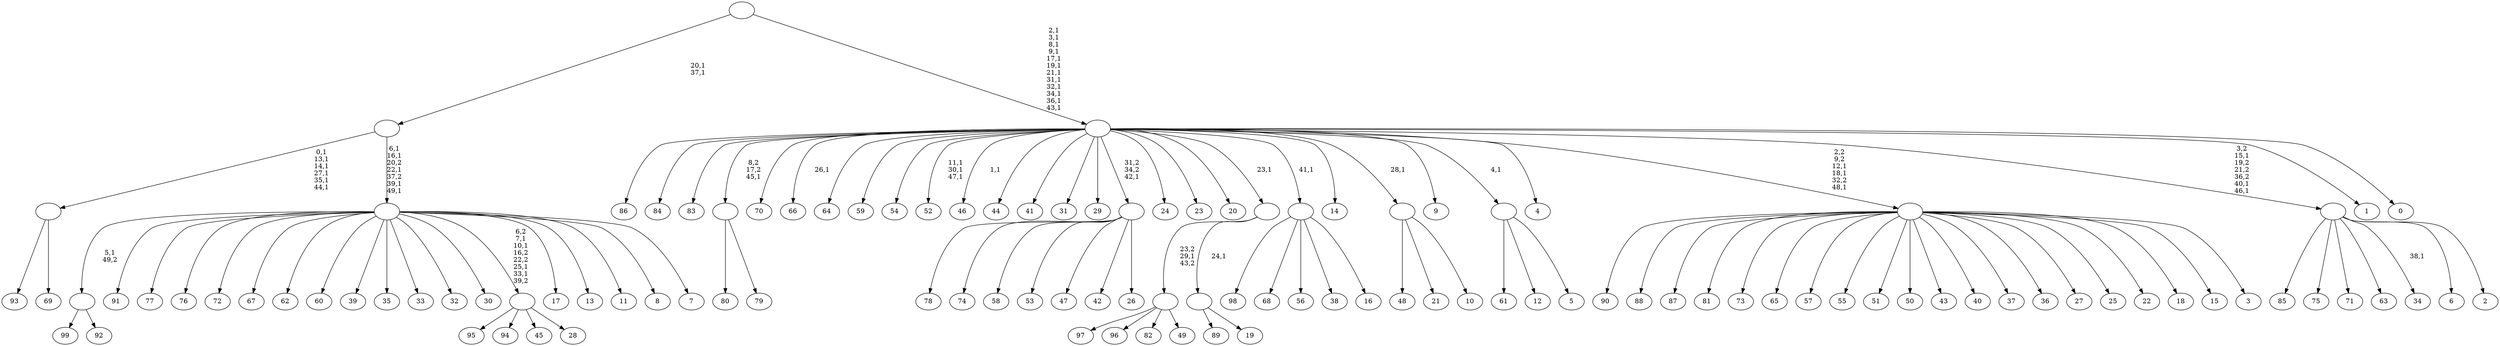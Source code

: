 digraph T {
	150 [label="99"]
	149 [label="98"]
	148 [label="97"]
	147 [label="96"]
	146 [label="95"]
	145 [label="94"]
	144 [label="93"]
	143 [label="92"]
	142 [label=""]
	141 [label="91"]
	140 [label="90"]
	139 [label="89"]
	138 [label="88"]
	137 [label="87"]
	136 [label="86"]
	135 [label="85"]
	134 [label="84"]
	133 [label="83"]
	132 [label="82"]
	131 [label="81"]
	130 [label="80"]
	129 [label="79"]
	128 [label=""]
	127 [label="78"]
	126 [label="77"]
	125 [label="76"]
	124 [label="75"]
	123 [label="74"]
	122 [label="73"]
	121 [label="72"]
	120 [label="71"]
	119 [label="70"]
	118 [label="69"]
	117 [label=""]
	111 [label="68"]
	110 [label="67"]
	109 [label="66"]
	107 [label="65"]
	106 [label="64"]
	105 [label="63"]
	104 [label="62"]
	103 [label="61"]
	102 [label="60"]
	101 [label="59"]
	100 [label="58"]
	99 [label="57"]
	98 [label="56"]
	97 [label="55"]
	96 [label="54"]
	95 [label="53"]
	94 [label="52"]
	90 [label="51"]
	89 [label="50"]
	88 [label="49"]
	87 [label=""]
	86 [label="48"]
	85 [label="47"]
	84 [label="46"]
	82 [label="45"]
	81 [label="44"]
	80 [label="43"]
	79 [label="42"]
	78 [label="41"]
	77 [label="40"]
	76 [label="39"]
	75 [label="38"]
	74 [label="37"]
	73 [label="36"]
	72 [label="35"]
	71 [label="34"]
	69 [label="33"]
	68 [label="32"]
	67 [label="31"]
	66 [label="30"]
	65 [label="29"]
	64 [label="28"]
	63 [label=""]
	59 [label="27"]
	58 [label="26"]
	57 [label=""]
	56 [label="25"]
	55 [label="24"]
	54 [label="23"]
	53 [label="22"]
	52 [label="21"]
	51 [label="20"]
	50 [label="19"]
	49 [label=""]
	48 [label=""]
	47 [label="18"]
	46 [label="17"]
	45 [label="16"]
	44 [label=""]
	43 [label="15"]
	42 [label="14"]
	41 [label="13"]
	40 [label="12"]
	39 [label="11"]
	38 [label="10"]
	37 [label=""]
	36 [label="9"]
	35 [label="8"]
	34 [label="7"]
	33 [label=""]
	28 [label=""]
	26 [label="6"]
	25 [label="5"]
	24 [label=""]
	23 [label="4"]
	22 [label="3"]
	21 [label=""]
	18 [label="2"]
	17 [label=""]
	14 [label="1"]
	13 [label="0"]
	12 [label=""]
	0 [label=""]
	142 -> 150 [label=""]
	142 -> 143 [label=""]
	128 -> 130 [label=""]
	128 -> 129 [label=""]
	117 -> 144 [label=""]
	117 -> 118 [label=""]
	87 -> 148 [label=""]
	87 -> 147 [label=""]
	87 -> 132 [label=""]
	87 -> 88 [label=""]
	63 -> 146 [label=""]
	63 -> 145 [label=""]
	63 -> 82 [label=""]
	63 -> 64 [label=""]
	57 -> 127 [label=""]
	57 -> 123 [label=""]
	57 -> 100 [label=""]
	57 -> 95 [label=""]
	57 -> 85 [label=""]
	57 -> 79 [label=""]
	57 -> 58 [label=""]
	49 -> 139 [label=""]
	49 -> 50 [label=""]
	48 -> 87 [label="23,2\n29,1\n43,2"]
	48 -> 49 [label="24,1"]
	44 -> 149 [label=""]
	44 -> 111 [label=""]
	44 -> 98 [label=""]
	44 -> 75 [label=""]
	44 -> 45 [label=""]
	37 -> 86 [label=""]
	37 -> 52 [label=""]
	37 -> 38 [label=""]
	33 -> 63 [label="6,2\n7,1\n10,1\n16,2\n22,2\n25,1\n33,1\n39,2"]
	33 -> 142 [label="5,1\n49,2"]
	33 -> 141 [label=""]
	33 -> 126 [label=""]
	33 -> 125 [label=""]
	33 -> 121 [label=""]
	33 -> 110 [label=""]
	33 -> 104 [label=""]
	33 -> 102 [label=""]
	33 -> 76 [label=""]
	33 -> 72 [label=""]
	33 -> 69 [label=""]
	33 -> 68 [label=""]
	33 -> 66 [label=""]
	33 -> 46 [label=""]
	33 -> 41 [label=""]
	33 -> 39 [label=""]
	33 -> 35 [label=""]
	33 -> 34 [label=""]
	28 -> 33 [label="6,1\n16,1\n20,2\n22,1\n37,2\n39,1\n49,1"]
	28 -> 117 [label="0,1\n13,1\n14,1\n27,1\n35,1\n44,1"]
	24 -> 103 [label=""]
	24 -> 40 [label=""]
	24 -> 25 [label=""]
	21 -> 140 [label=""]
	21 -> 138 [label=""]
	21 -> 137 [label=""]
	21 -> 131 [label=""]
	21 -> 122 [label=""]
	21 -> 107 [label=""]
	21 -> 99 [label=""]
	21 -> 97 [label=""]
	21 -> 90 [label=""]
	21 -> 89 [label=""]
	21 -> 80 [label=""]
	21 -> 77 [label=""]
	21 -> 74 [label=""]
	21 -> 73 [label=""]
	21 -> 59 [label=""]
	21 -> 56 [label=""]
	21 -> 53 [label=""]
	21 -> 47 [label=""]
	21 -> 43 [label=""]
	21 -> 22 [label=""]
	17 -> 71 [label="38,1"]
	17 -> 135 [label=""]
	17 -> 124 [label=""]
	17 -> 120 [label=""]
	17 -> 105 [label=""]
	17 -> 26 [label=""]
	17 -> 18 [label=""]
	12 -> 17 [label="3,2\n15,1\n19,2\n21,2\n36,2\n40,1\n46,1"]
	12 -> 21 [label="2,2\n9,2\n12,1\n18,1\n32,2\n48,1"]
	12 -> 84 [label="1,1"]
	12 -> 94 [label="11,1\n30,1\n47,1"]
	12 -> 109 [label="26,1"]
	12 -> 136 [label=""]
	12 -> 134 [label=""]
	12 -> 133 [label=""]
	12 -> 128 [label="8,2\n17,2\n45,1"]
	12 -> 119 [label=""]
	12 -> 106 [label=""]
	12 -> 101 [label=""]
	12 -> 96 [label=""]
	12 -> 81 [label=""]
	12 -> 78 [label=""]
	12 -> 67 [label=""]
	12 -> 65 [label=""]
	12 -> 57 [label="31,2\n34,2\n42,1"]
	12 -> 55 [label=""]
	12 -> 54 [label=""]
	12 -> 51 [label=""]
	12 -> 48 [label="23,1"]
	12 -> 44 [label="41,1"]
	12 -> 42 [label=""]
	12 -> 37 [label="28,1"]
	12 -> 36 [label=""]
	12 -> 24 [label="4,1"]
	12 -> 23 [label=""]
	12 -> 14 [label=""]
	12 -> 13 [label=""]
	0 -> 12 [label="2,1\n3,1\n8,1\n9,1\n17,1\n19,1\n21,1\n31,1\n32,1\n34,1\n36,1\n43,1"]
	0 -> 28 [label="20,1\n37,1"]
}
